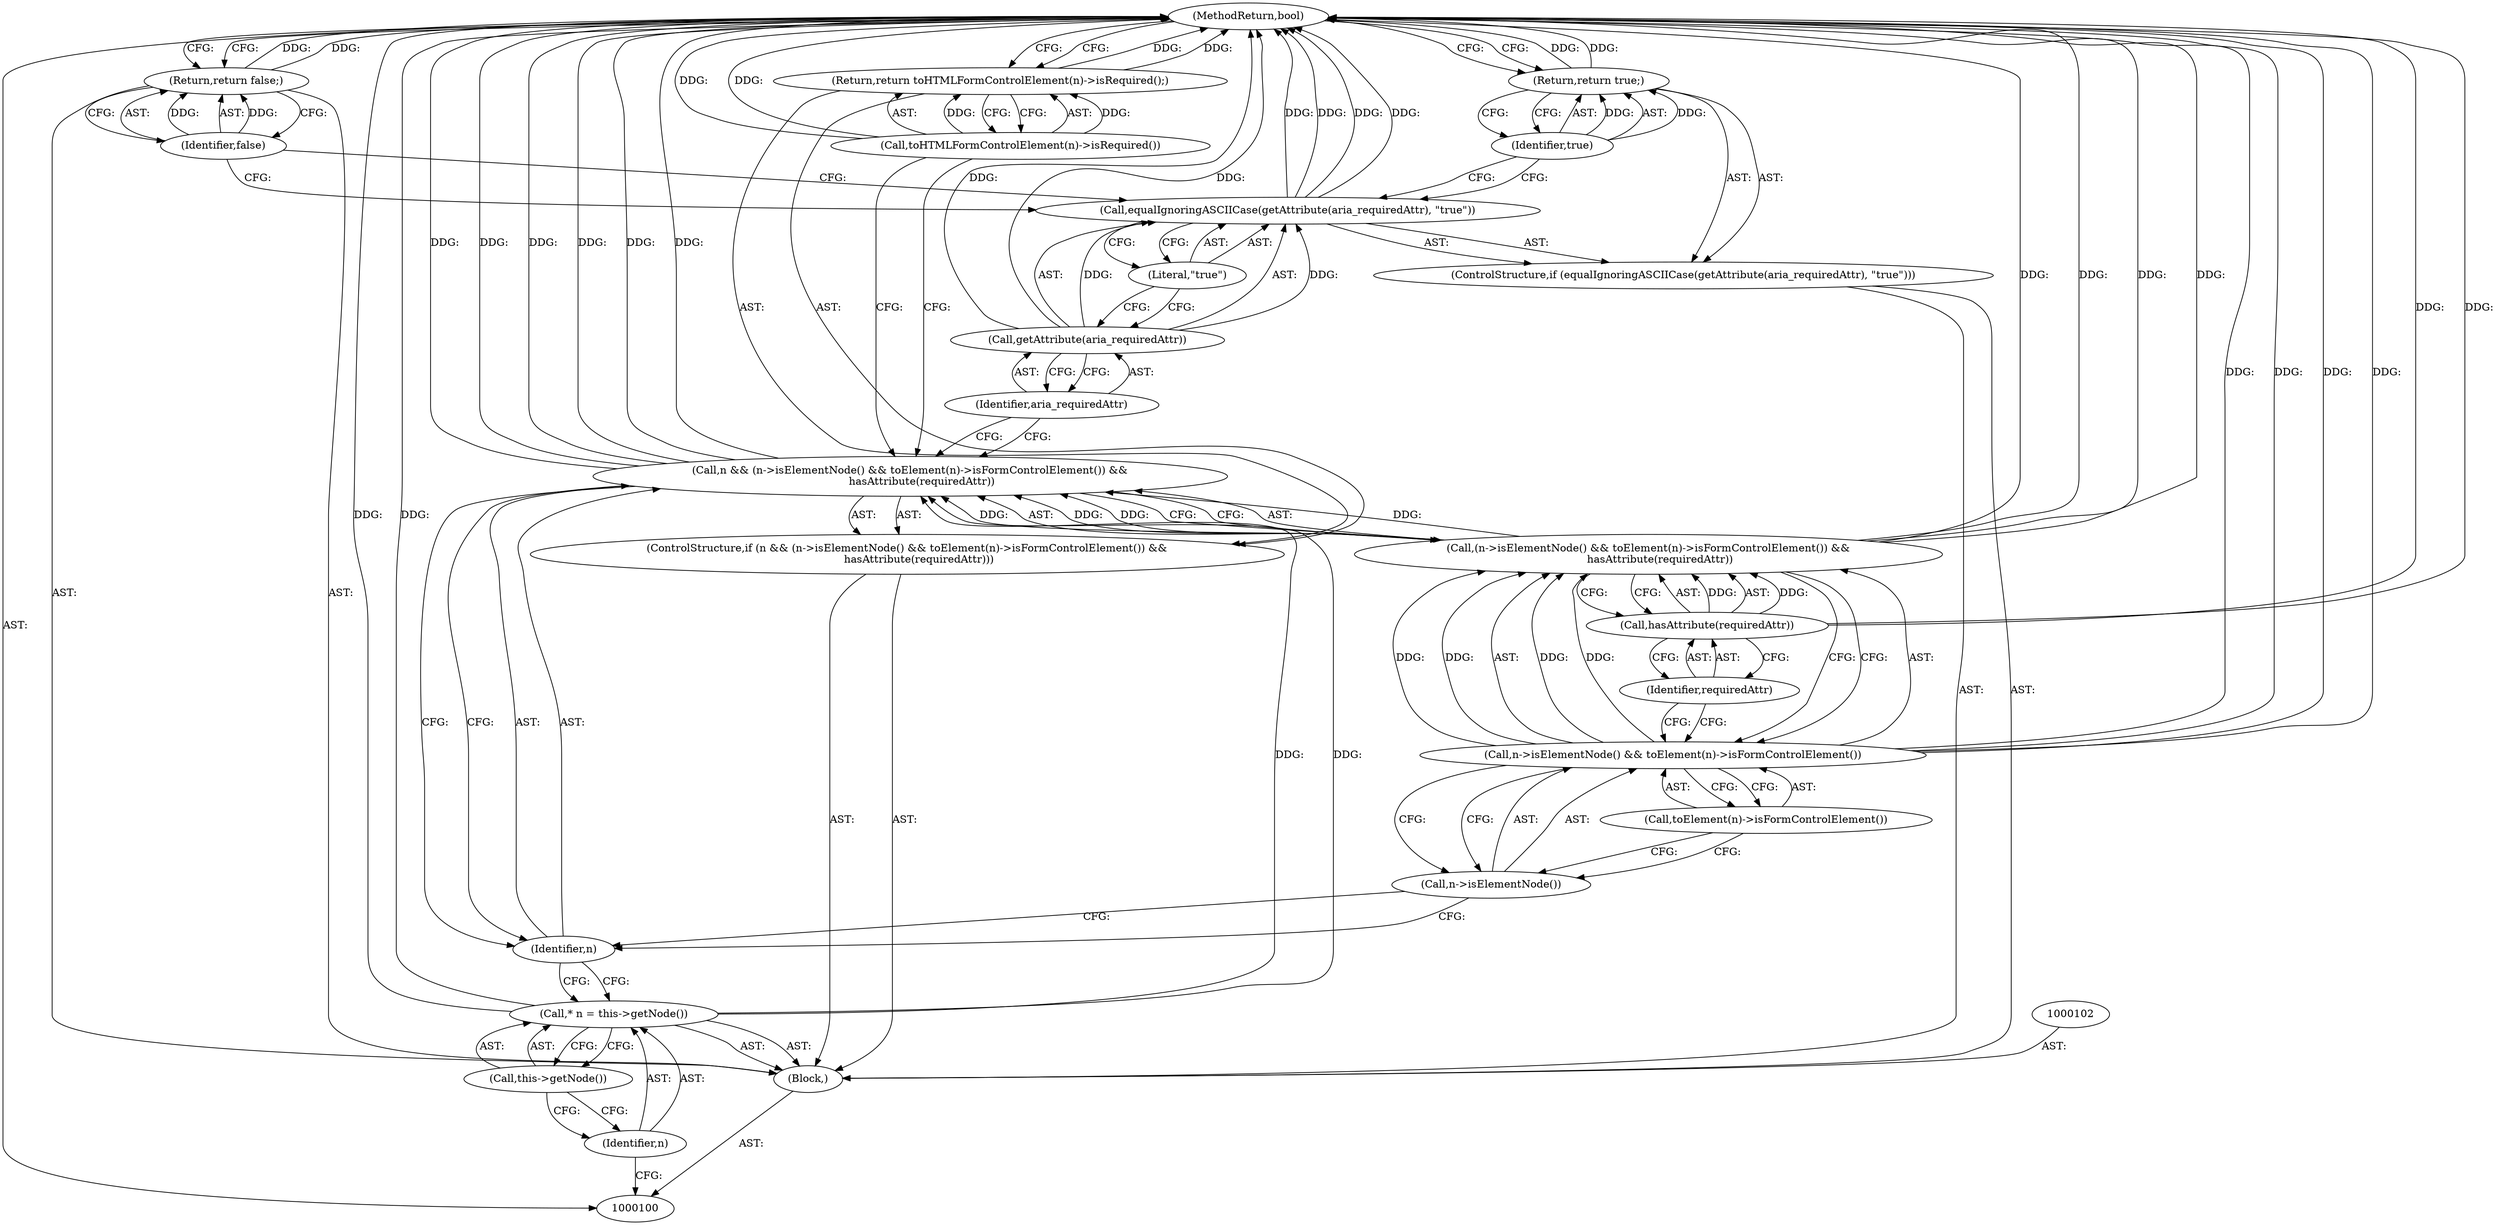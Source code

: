digraph "0_Chrome_d27468a832d5316884bd02f459cbf493697fd7e1_17" {
"1000126" [label="(MethodReturn,bool)"];
"1000101" [label="(Block,)"];
"1000125" [label="(Identifier,false)"];
"1000124" [label="(Return,return false;)"];
"1000105" [label="(Call,this->getNode())"];
"1000103" [label="(Call,* n = this->getNode())"];
"1000104" [label="(Identifier,n)"];
"1000109" [label="(Call,(n->isElementNode() && toElement(n)->isFormControlElement()) &&\n       hasAttribute(requiredAttr))"];
"1000110" [label="(Call,n->isElementNode() && toElement(n)->isFormControlElement())"];
"1000111" [label="(Call,n->isElementNode())"];
"1000106" [label="(ControlStructure,if (n && (n->isElementNode() && toElement(n)->isFormControlElement()) &&\n       hasAttribute(requiredAttr)))"];
"1000112" [label="(Call,toElement(n)->isFormControlElement())"];
"1000107" [label="(Call,n && (n->isElementNode() && toElement(n)->isFormControlElement()) &&\n       hasAttribute(requiredAttr))"];
"1000108" [label="(Identifier,n)"];
"1000114" [label="(Identifier,requiredAttr)"];
"1000113" [label="(Call,hasAttribute(requiredAttr))"];
"1000116" [label="(Call,toHTMLFormControlElement(n)->isRequired())"];
"1000115" [label="(Return,return toHTMLFormControlElement(n)->isRequired();)"];
"1000117" [label="(ControlStructure,if (equalIgnoringASCIICase(getAttribute(aria_requiredAttr), \"true\")))"];
"1000119" [label="(Call,getAttribute(aria_requiredAttr))"];
"1000120" [label="(Identifier,aria_requiredAttr)"];
"1000118" [label="(Call,equalIgnoringASCIICase(getAttribute(aria_requiredAttr), \"true\"))"];
"1000121" [label="(Literal,\"true\")"];
"1000123" [label="(Identifier,true)"];
"1000122" [label="(Return,return true;)"];
"1000126" -> "1000100"  [label="AST: "];
"1000126" -> "1000115"  [label="CFG: "];
"1000126" -> "1000122"  [label="CFG: "];
"1000126" -> "1000124"  [label="CFG: "];
"1000122" -> "1000126"  [label="DDG: "];
"1000107" -> "1000126"  [label="DDG: "];
"1000107" -> "1000126"  [label="DDG: "];
"1000107" -> "1000126"  [label="DDG: "];
"1000103" -> "1000126"  [label="DDG: "];
"1000113" -> "1000126"  [label="DDG: "];
"1000118" -> "1000126"  [label="DDG: "];
"1000118" -> "1000126"  [label="DDG: "];
"1000110" -> "1000126"  [label="DDG: "];
"1000110" -> "1000126"  [label="DDG: "];
"1000109" -> "1000126"  [label="DDG: "];
"1000109" -> "1000126"  [label="DDG: "];
"1000119" -> "1000126"  [label="DDG: "];
"1000116" -> "1000126"  [label="DDG: "];
"1000124" -> "1000126"  [label="DDG: "];
"1000115" -> "1000126"  [label="DDG: "];
"1000101" -> "1000100"  [label="AST: "];
"1000102" -> "1000101"  [label="AST: "];
"1000103" -> "1000101"  [label="AST: "];
"1000106" -> "1000101"  [label="AST: "];
"1000117" -> "1000101"  [label="AST: "];
"1000124" -> "1000101"  [label="AST: "];
"1000125" -> "1000124"  [label="AST: "];
"1000125" -> "1000118"  [label="CFG: "];
"1000124" -> "1000125"  [label="CFG: "];
"1000125" -> "1000124"  [label="DDG: "];
"1000124" -> "1000101"  [label="AST: "];
"1000124" -> "1000125"  [label="CFG: "];
"1000125" -> "1000124"  [label="AST: "];
"1000126" -> "1000124"  [label="CFG: "];
"1000124" -> "1000126"  [label="DDG: "];
"1000125" -> "1000124"  [label="DDG: "];
"1000105" -> "1000103"  [label="AST: "];
"1000105" -> "1000104"  [label="CFG: "];
"1000103" -> "1000105"  [label="CFG: "];
"1000103" -> "1000101"  [label="AST: "];
"1000103" -> "1000105"  [label="CFG: "];
"1000104" -> "1000103"  [label="AST: "];
"1000105" -> "1000103"  [label="AST: "];
"1000108" -> "1000103"  [label="CFG: "];
"1000103" -> "1000126"  [label="DDG: "];
"1000103" -> "1000107"  [label="DDG: "];
"1000104" -> "1000103"  [label="AST: "];
"1000104" -> "1000100"  [label="CFG: "];
"1000105" -> "1000104"  [label="CFG: "];
"1000109" -> "1000107"  [label="AST: "];
"1000109" -> "1000110"  [label="CFG: "];
"1000109" -> "1000113"  [label="CFG: "];
"1000110" -> "1000109"  [label="AST: "];
"1000113" -> "1000109"  [label="AST: "];
"1000107" -> "1000109"  [label="CFG: "];
"1000109" -> "1000126"  [label="DDG: "];
"1000109" -> "1000126"  [label="DDG: "];
"1000109" -> "1000107"  [label="DDG: "];
"1000109" -> "1000107"  [label="DDG: "];
"1000110" -> "1000109"  [label="DDG: "];
"1000110" -> "1000109"  [label="DDG: "];
"1000113" -> "1000109"  [label="DDG: "];
"1000110" -> "1000109"  [label="AST: "];
"1000110" -> "1000111"  [label="CFG: "];
"1000110" -> "1000112"  [label="CFG: "];
"1000111" -> "1000110"  [label="AST: "];
"1000112" -> "1000110"  [label="AST: "];
"1000114" -> "1000110"  [label="CFG: "];
"1000109" -> "1000110"  [label="CFG: "];
"1000110" -> "1000126"  [label="DDG: "];
"1000110" -> "1000126"  [label="DDG: "];
"1000110" -> "1000109"  [label="DDG: "];
"1000110" -> "1000109"  [label="DDG: "];
"1000111" -> "1000110"  [label="AST: "];
"1000111" -> "1000108"  [label="CFG: "];
"1000112" -> "1000111"  [label="CFG: "];
"1000110" -> "1000111"  [label="CFG: "];
"1000106" -> "1000101"  [label="AST: "];
"1000107" -> "1000106"  [label="AST: "];
"1000115" -> "1000106"  [label="AST: "];
"1000112" -> "1000110"  [label="AST: "];
"1000112" -> "1000111"  [label="CFG: "];
"1000110" -> "1000112"  [label="CFG: "];
"1000107" -> "1000106"  [label="AST: "];
"1000107" -> "1000108"  [label="CFG: "];
"1000107" -> "1000109"  [label="CFG: "];
"1000108" -> "1000107"  [label="AST: "];
"1000109" -> "1000107"  [label="AST: "];
"1000116" -> "1000107"  [label="CFG: "];
"1000120" -> "1000107"  [label="CFG: "];
"1000107" -> "1000126"  [label="DDG: "];
"1000107" -> "1000126"  [label="DDG: "];
"1000107" -> "1000126"  [label="DDG: "];
"1000103" -> "1000107"  [label="DDG: "];
"1000109" -> "1000107"  [label="DDG: "];
"1000109" -> "1000107"  [label="DDG: "];
"1000108" -> "1000107"  [label="AST: "];
"1000108" -> "1000103"  [label="CFG: "];
"1000111" -> "1000108"  [label="CFG: "];
"1000107" -> "1000108"  [label="CFG: "];
"1000114" -> "1000113"  [label="AST: "];
"1000114" -> "1000110"  [label="CFG: "];
"1000113" -> "1000114"  [label="CFG: "];
"1000113" -> "1000109"  [label="AST: "];
"1000113" -> "1000114"  [label="CFG: "];
"1000114" -> "1000113"  [label="AST: "];
"1000109" -> "1000113"  [label="CFG: "];
"1000113" -> "1000126"  [label="DDG: "];
"1000113" -> "1000109"  [label="DDG: "];
"1000116" -> "1000115"  [label="AST: "];
"1000116" -> "1000107"  [label="CFG: "];
"1000115" -> "1000116"  [label="CFG: "];
"1000116" -> "1000126"  [label="DDG: "];
"1000116" -> "1000115"  [label="DDG: "];
"1000115" -> "1000106"  [label="AST: "];
"1000115" -> "1000116"  [label="CFG: "];
"1000116" -> "1000115"  [label="AST: "];
"1000126" -> "1000115"  [label="CFG: "];
"1000115" -> "1000126"  [label="DDG: "];
"1000116" -> "1000115"  [label="DDG: "];
"1000117" -> "1000101"  [label="AST: "];
"1000118" -> "1000117"  [label="AST: "];
"1000122" -> "1000117"  [label="AST: "];
"1000119" -> "1000118"  [label="AST: "];
"1000119" -> "1000120"  [label="CFG: "];
"1000120" -> "1000119"  [label="AST: "];
"1000121" -> "1000119"  [label="CFG: "];
"1000119" -> "1000126"  [label="DDG: "];
"1000119" -> "1000118"  [label="DDG: "];
"1000120" -> "1000119"  [label="AST: "];
"1000120" -> "1000107"  [label="CFG: "];
"1000119" -> "1000120"  [label="CFG: "];
"1000118" -> "1000117"  [label="AST: "];
"1000118" -> "1000121"  [label="CFG: "];
"1000119" -> "1000118"  [label="AST: "];
"1000121" -> "1000118"  [label="AST: "];
"1000123" -> "1000118"  [label="CFG: "];
"1000125" -> "1000118"  [label="CFG: "];
"1000118" -> "1000126"  [label="DDG: "];
"1000118" -> "1000126"  [label="DDG: "];
"1000119" -> "1000118"  [label="DDG: "];
"1000121" -> "1000118"  [label="AST: "];
"1000121" -> "1000119"  [label="CFG: "];
"1000118" -> "1000121"  [label="CFG: "];
"1000123" -> "1000122"  [label="AST: "];
"1000123" -> "1000118"  [label="CFG: "];
"1000122" -> "1000123"  [label="CFG: "];
"1000123" -> "1000122"  [label="DDG: "];
"1000122" -> "1000117"  [label="AST: "];
"1000122" -> "1000123"  [label="CFG: "];
"1000123" -> "1000122"  [label="AST: "];
"1000126" -> "1000122"  [label="CFG: "];
"1000122" -> "1000126"  [label="DDG: "];
"1000123" -> "1000122"  [label="DDG: "];
}
